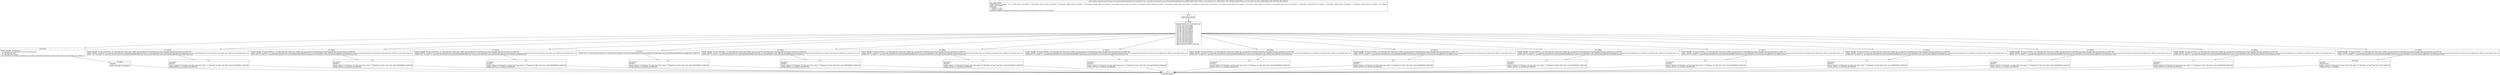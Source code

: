 digraph "CFG forandroidx.constraintlayout.core.motion.key.MotionKeyTimeCycle.setValue(IF)Z" {
Node_36 [shape=record,label="{36\:\ ?|MTH_ENTER_BLOCK\l}"];
Node_38 [shape=record,label="{38\:\ 0x0000|0x0000: SWITCH  (r2 I:?? A[D('type' int)])\l case 304: goto B:55:0x009f\l case 305: goto B:54:0x0094\l case 306: goto B:53:0x0089\l case 307: goto B:52:0x007e\l case 308: goto B:51:0x0073\l case 309: goto B:50:0x0068\l case 310: goto B:49:0x005d\l case 311: goto B:48:0x0052\l case 312: goto B:47:0x0047\l case 315: goto B:46:0x003c\l case 401: goto B:45:0x0030\l case 403: goto B:44:0x002c\l case 416: goto B:43:0x0020\l case 423: goto B:42:0x0014\l case 424: goto B:41:0x0008\l default: goto B:39:0x0003  (LINE:160)\l}"];
Node_39 [shape=record,label="{39\:\ 0x0003|0x0003: INVOKE  (r0 I:boolean) = \l  (r1 I:androidx.constraintlayout.core.motion.key.MotionKey)\l  (r2 I:int A[D('type' int)])\l  (r3 I:float A[D('value' float)])\l type: SUPER call: androidx.constraintlayout.core.motion.key.MotionKey.setValue(int, float):boolean A[MD:(int, float):boolean (m)] (LINE:207)\l}"];
Node_40 [shape=record,label="{40\:\ 0x0007|RETURN\l|0x0007: RETURN  (r0 I:boolean) \l}"];
Node_37 [shape=record,label="{37\:\ ?|MTH_EXIT_BLOCK\l}"];
Node_41 [shape=record,label="{41\:\ 0x0008|0x0008: INVOKE  (r0 I:java.lang.Float) = (r3 I:float A[D('value' float)]) type: STATIC call: java.lang.Float.valueOf(float):java.lang.Float A[MD:(float):java.lang.Float (c)] (LINE:204)\l0x000c: INVOKE  (r0 I:float) = (r1 I:androidx.constraintlayout.core.motion.key.MotionKeyTimeCycle), (r0 I:java.lang.Object) type: VIRTUAL call: androidx.constraintlayout.core.motion.key.MotionKeyTimeCycle.toFloat(java.lang.Object):float A[MD:(java.lang.Object):float (m)]\l0x0010: IPUT  (r0 I:float), (r1 I:androidx.constraintlayout.core.motion.key.MotionKeyTimeCycle) androidx.constraintlayout.core.motion.key.MotionKeyTimeCycle.mWaveOffset float \l}"];
Node_58 [shape=record,label="{58\:\ ?|SYNTHETIC\lRETURN\l|0x00aa: CONST  (r0 I:??[boolean, int, float, short, byte, char]) = (1 ??[boolean, int, float, short, byte, char]) A[SYNTHETIC] (LINE:209)\l0x00ab: RETURN  (r0 I:boolean) A[SYNTHETIC]\l}"];
Node_42 [shape=record,label="{42\:\ 0x0014|0x0014: INVOKE  (r0 I:java.lang.Float) = (r3 I:float A[D('value' float)]) type: STATIC call: java.lang.Float.valueOf(float):java.lang.Float A[MD:(float):java.lang.Float (c)] (LINE:201)\l0x0018: INVOKE  (r0 I:float) = (r1 I:androidx.constraintlayout.core.motion.key.MotionKeyTimeCycle), (r0 I:java.lang.Object) type: VIRTUAL call: androidx.constraintlayout.core.motion.key.MotionKeyTimeCycle.toFloat(java.lang.Object):float A[MD:(java.lang.Object):float (m)]\l0x001c: IPUT  (r0 I:float), (r1 I:androidx.constraintlayout.core.motion.key.MotionKeyTimeCycle) androidx.constraintlayout.core.motion.key.MotionKeyTimeCycle.mWavePeriod float \l}"];
Node_59 [shape=record,label="{59\:\ ?|SYNTHETIC\lRETURN\l|0x00aa: CONST  (r0 I:??[boolean, int, float, short, byte, char]) = (1 ??[boolean, int, float, short, byte, char]) A[SYNTHETIC] (LINE:209)\l0x00ab: RETURN  (r0 I:boolean) A[SYNTHETIC]\l}"];
Node_43 [shape=record,label="{43\:\ 0x0020|0x0020: INVOKE  (r0 I:java.lang.Float) = (r3 I:float A[D('value' float)]) type: STATIC call: java.lang.Float.valueOf(float):java.lang.Float A[MD:(float):java.lang.Float (c)] (LINE:189)\l0x0024: INVOKE  (r0 I:float) = (r1 I:androidx.constraintlayout.core.motion.key.MotionKeyTimeCycle), (r0 I:java.lang.Object) type: VIRTUAL call: androidx.constraintlayout.core.motion.key.MotionKeyTimeCycle.toFloat(java.lang.Object):float A[MD:(java.lang.Object):float (m)]\l0x0028: IPUT  (r0 I:float), (r1 I:androidx.constraintlayout.core.motion.key.MotionKeyTimeCycle) androidx.constraintlayout.core.motion.key.MotionKeyTimeCycle.mTransitionPathRotate float \l}"];
Node_60 [shape=record,label="{60\:\ ?|SYNTHETIC\lRETURN\l|0x00aa: CONST  (r0 I:??[boolean, int, float, short, byte, char]) = (1 ??[boolean, int, float, short, byte, char]) A[SYNTHETIC] (LINE:209)\l0x00ab: RETURN  (r0 I:boolean) A[SYNTHETIC]\l}"];
Node_44 [shape=record,label="{44\:\ 0x002c|0x002c: IPUT  (r3 I:float A[D('value' float)]), (r1 I:androidx.constraintlayout.core.motion.key.MotionKeyTimeCycle) androidx.constraintlayout.core.motion.key.MotionKeyTimeCycle.mAlpha float  (LINE:162)\l}"];
Node_61 [shape=record,label="{61\:\ ?|SYNTHETIC\lRETURN\l|0x00aa: CONST  (r0 I:??[boolean, int, float, short, byte, char]) = (1 ??[boolean, int, float, short, byte, char]) A[SYNTHETIC] (LINE:209)\l0x00ab: RETURN  (r0 I:boolean) A[SYNTHETIC]\l}"];
Node_45 [shape=record,label="{45\:\ 0x0030|0x0030: INVOKE  (r0 I:java.lang.Float) = (r3 I:float A[D('value' float)]) type: STATIC call: java.lang.Float.valueOf(float):java.lang.Float A[MD:(float):java.lang.Float (c)] (LINE:165)\l0x0034: INVOKE  (r0 I:int) = (r1 I:androidx.constraintlayout.core.motion.key.MotionKeyTimeCycle), (r0 I:java.lang.Object) type: VIRTUAL call: androidx.constraintlayout.core.motion.key.MotionKeyTimeCycle.toInt(java.lang.Object):int A[MD:(java.lang.Object):int (m)]\l0x0038: IPUT  (r0 I:int), (r1 I:androidx.constraintlayout.core.motion.key.MotionKeyTimeCycle) androidx.constraintlayout.core.motion.key.MotionKeyTimeCycle.mCurveFit int \l}"];
Node_62 [shape=record,label="{62\:\ ?|SYNTHETIC\lRETURN\l|0x00aa: CONST  (r0 I:??[boolean, int, float, short, byte, char]) = (1 ??[boolean, int, float, short, byte, char]) A[SYNTHETIC] (LINE:209)\l0x00ab: RETURN  (r0 I:boolean) A[SYNTHETIC]\l}"];
Node_46 [shape=record,label="{46\:\ 0x003c|0x003c: INVOKE  (r0 I:java.lang.Float) = (r3 I:float A[D('value' float)]) type: STATIC call: java.lang.Float.valueOf(float):java.lang.Float A[MD:(float):java.lang.Float (c)] (LINE:171)\l0x0040: INVOKE  (r0 I:float) = (r1 I:androidx.constraintlayout.core.motion.key.MotionKeyTimeCycle), (r0 I:java.lang.Object) type: VIRTUAL call: androidx.constraintlayout.core.motion.key.MotionKeyTimeCycle.toFloat(java.lang.Object):float A[MD:(java.lang.Object):float (m)]\l0x0044: IPUT  (r0 I:float), (r1 I:androidx.constraintlayout.core.motion.key.MotionKeyTimeCycle) androidx.constraintlayout.core.motion.key.MotionKeyTimeCycle.mProgress float \l}"];
Node_63 [shape=record,label="{63\:\ ?|SYNTHETIC\lRETURN\l|0x00aa: CONST  (r0 I:??[boolean, int, float, short, byte, char]) = (1 ??[boolean, int, float, short, byte, char]) A[SYNTHETIC] (LINE:209)\l0x00ab: RETURN  (r0 I:boolean) A[SYNTHETIC]\l}"];
Node_47 [shape=record,label="{47\:\ 0x0047|0x0047: INVOKE  (r0 I:java.lang.Float) = (r3 I:float A[D('value' float)]) type: STATIC call: java.lang.Float.valueOf(float):java.lang.Float A[MD:(float):java.lang.Float (c)] (LINE:186)\l0x004b: INVOKE  (r0 I:float) = (r1 I:androidx.constraintlayout.core.motion.key.MotionKeyTimeCycle), (r0 I:java.lang.Object) type: VIRTUAL call: androidx.constraintlayout.core.motion.key.MotionKeyTimeCycle.toFloat(java.lang.Object):float A[MD:(java.lang.Object):float (m)]\l0x004f: IPUT  (r0 I:float), (r1 I:androidx.constraintlayout.core.motion.key.MotionKeyTimeCycle) androidx.constraintlayout.core.motion.key.MotionKeyTimeCycle.mScaleY float \l}"];
Node_64 [shape=record,label="{64\:\ ?|SYNTHETIC\lRETURN\l|0x00aa: CONST  (r0 I:??[boolean, int, float, short, byte, char]) = (1 ??[boolean, int, float, short, byte, char]) A[SYNTHETIC] (LINE:209)\l0x00ab: RETURN  (r0 I:boolean) A[SYNTHETIC]\l}"];
Node_48 [shape=record,label="{48\:\ 0x0052|0x0052: INVOKE  (r0 I:java.lang.Float) = (r3 I:float A[D('value' float)]) type: STATIC call: java.lang.Float.valueOf(float):java.lang.Float A[MD:(float):java.lang.Float (c)] (LINE:183)\l0x0056: INVOKE  (r0 I:float) = (r1 I:androidx.constraintlayout.core.motion.key.MotionKeyTimeCycle), (r0 I:java.lang.Object) type: VIRTUAL call: androidx.constraintlayout.core.motion.key.MotionKeyTimeCycle.toFloat(java.lang.Object):float A[MD:(java.lang.Object):float (m)]\l0x005a: IPUT  (r0 I:float), (r1 I:androidx.constraintlayout.core.motion.key.MotionKeyTimeCycle) androidx.constraintlayout.core.motion.key.MotionKeyTimeCycle.mScaleX float \l}"];
Node_65 [shape=record,label="{65\:\ ?|SYNTHETIC\lRETURN\l|0x00aa: CONST  (r0 I:??[boolean, int, float, short, byte, char]) = (1 ??[boolean, int, float, short, byte, char]) A[SYNTHETIC] (LINE:209)\l0x00ab: RETURN  (r0 I:boolean) A[SYNTHETIC]\l}"];
Node_49 [shape=record,label="{49\:\ 0x005d|0x005d: INVOKE  (r0 I:java.lang.Float) = (r3 I:float A[D('value' float)]) type: STATIC call: java.lang.Float.valueOf(float):java.lang.Float A[MD:(float):java.lang.Float (c)] (LINE:174)\l0x0061: INVOKE  (r0 I:float) = (r1 I:androidx.constraintlayout.core.motion.key.MotionKeyTimeCycle), (r0 I:java.lang.Object) type: VIRTUAL call: androidx.constraintlayout.core.motion.key.MotionKeyTimeCycle.toFloat(java.lang.Object):float A[MD:(java.lang.Object):float (m)]\l0x0065: IPUT  (r0 I:float), (r1 I:androidx.constraintlayout.core.motion.key.MotionKeyTimeCycle) androidx.constraintlayout.core.motion.key.MotionKeyTimeCycle.mRotation float \l}"];
Node_66 [shape=record,label="{66\:\ ?|SYNTHETIC\lRETURN\l|0x00aa: CONST  (r0 I:??[boolean, int, float, short, byte, char]) = (1 ??[boolean, int, float, short, byte, char]) A[SYNTHETIC] (LINE:209)\l0x00ab: RETURN  (r0 I:boolean) A[SYNTHETIC]\l}"];
Node_50 [shape=record,label="{50\:\ 0x0068|0x0068: INVOKE  (r0 I:java.lang.Float) = (r3 I:float A[D('value' float)]) type: STATIC call: java.lang.Float.valueOf(float):java.lang.Float A[MD:(float):java.lang.Float (c)] (LINE:180)\l0x006c: INVOKE  (r0 I:float) = (r1 I:androidx.constraintlayout.core.motion.key.MotionKeyTimeCycle), (r0 I:java.lang.Object) type: VIRTUAL call: androidx.constraintlayout.core.motion.key.MotionKeyTimeCycle.toFloat(java.lang.Object):float A[MD:(java.lang.Object):float (m)]\l0x0070: IPUT  (r0 I:float), (r1 I:androidx.constraintlayout.core.motion.key.MotionKeyTimeCycle) androidx.constraintlayout.core.motion.key.MotionKeyTimeCycle.mRotationY float \l}"];
Node_67 [shape=record,label="{67\:\ ?|SYNTHETIC\lRETURN\l|0x00aa: CONST  (r0 I:??[boolean, int, float, short, byte, char]) = (1 ??[boolean, int, float, short, byte, char]) A[SYNTHETIC] (LINE:209)\l0x00ab: RETURN  (r0 I:boolean) A[SYNTHETIC]\l}"];
Node_51 [shape=record,label="{51\:\ 0x0073|0x0073: INVOKE  (r0 I:java.lang.Float) = (r3 I:float A[D('value' float)]) type: STATIC call: java.lang.Float.valueOf(float):java.lang.Float A[MD:(float):java.lang.Float (c)] (LINE:177)\l0x0077: INVOKE  (r0 I:float) = (r1 I:androidx.constraintlayout.core.motion.key.MotionKeyTimeCycle), (r0 I:java.lang.Object) type: VIRTUAL call: androidx.constraintlayout.core.motion.key.MotionKeyTimeCycle.toFloat(java.lang.Object):float A[MD:(java.lang.Object):float (m)]\l0x007b: IPUT  (r0 I:float), (r1 I:androidx.constraintlayout.core.motion.key.MotionKeyTimeCycle) androidx.constraintlayout.core.motion.key.MotionKeyTimeCycle.mRotationX float \l}"];
Node_68 [shape=record,label="{68\:\ ?|SYNTHETIC\lRETURN\l|0x00aa: CONST  (r0 I:??[boolean, int, float, short, byte, char]) = (1 ??[boolean, int, float, short, byte, char]) A[SYNTHETIC] (LINE:209)\l0x00ab: RETURN  (r0 I:boolean) A[SYNTHETIC]\l}"];
Node_52 [shape=record,label="{52\:\ 0x007e|0x007e: INVOKE  (r0 I:java.lang.Float) = (r3 I:float A[D('value' float)]) type: STATIC call: java.lang.Float.valueOf(float):java.lang.Float A[MD:(float):java.lang.Float (c)] (LINE:168)\l0x0082: INVOKE  (r0 I:float) = (r1 I:androidx.constraintlayout.core.motion.key.MotionKeyTimeCycle), (r0 I:java.lang.Object) type: VIRTUAL call: androidx.constraintlayout.core.motion.key.MotionKeyTimeCycle.toFloat(java.lang.Object):float A[MD:(java.lang.Object):float (m)]\l0x0086: IPUT  (r0 I:float), (r1 I:androidx.constraintlayout.core.motion.key.MotionKeyTimeCycle) androidx.constraintlayout.core.motion.key.MotionKeyTimeCycle.mElevation float \l}"];
Node_69 [shape=record,label="{69\:\ ?|SYNTHETIC\lRETURN\l|0x00aa: CONST  (r0 I:??[boolean, int, float, short, byte, char]) = (1 ??[boolean, int, float, short, byte, char]) A[SYNTHETIC] (LINE:209)\l0x00ab: RETURN  (r0 I:boolean) A[SYNTHETIC]\l}"];
Node_53 [shape=record,label="{53\:\ 0x0089|0x0089: INVOKE  (r0 I:java.lang.Float) = (r3 I:float A[D('value' float)]) type: STATIC call: java.lang.Float.valueOf(float):java.lang.Float A[MD:(float):java.lang.Float (c)] (LINE:198)\l0x008d: INVOKE  (r0 I:float) = (r1 I:androidx.constraintlayout.core.motion.key.MotionKeyTimeCycle), (r0 I:java.lang.Object) type: VIRTUAL call: androidx.constraintlayout.core.motion.key.MotionKeyTimeCycle.toFloat(java.lang.Object):float A[MD:(java.lang.Object):float (m)]\l0x0091: IPUT  (r0 I:float), (r1 I:androidx.constraintlayout.core.motion.key.MotionKeyTimeCycle) androidx.constraintlayout.core.motion.key.MotionKeyTimeCycle.mTranslationZ float \l}"];
Node_70 [shape=record,label="{70\:\ ?|SYNTHETIC\lRETURN\l|0x00aa: CONST  (r0 I:??[boolean, int, float, short, byte, char]) = (1 ??[boolean, int, float, short, byte, char]) A[SYNTHETIC] (LINE:209)\l0x00ab: RETURN  (r0 I:boolean) A[SYNTHETIC]\l}"];
Node_54 [shape=record,label="{54\:\ 0x0094|0x0094: INVOKE  (r0 I:java.lang.Float) = (r3 I:float A[D('value' float)]) type: STATIC call: java.lang.Float.valueOf(float):java.lang.Float A[MD:(float):java.lang.Float (c)] (LINE:195)\l0x0098: INVOKE  (r0 I:float) = (r1 I:androidx.constraintlayout.core.motion.key.MotionKeyTimeCycle), (r0 I:java.lang.Object) type: VIRTUAL call: androidx.constraintlayout.core.motion.key.MotionKeyTimeCycle.toFloat(java.lang.Object):float A[MD:(java.lang.Object):float (m)]\l0x009c: IPUT  (r0 I:float), (r1 I:androidx.constraintlayout.core.motion.key.MotionKeyTimeCycle) androidx.constraintlayout.core.motion.key.MotionKeyTimeCycle.mTranslationY float \l}"];
Node_71 [shape=record,label="{71\:\ ?|SYNTHETIC\lRETURN\l|0x00aa: CONST  (r0 I:??[boolean, int, float, short, byte, char]) = (1 ??[boolean, int, float, short, byte, char]) A[SYNTHETIC] (LINE:209)\l0x00ab: RETURN  (r0 I:boolean) A[SYNTHETIC]\l}"];
Node_55 [shape=record,label="{55\:\ 0x009f|0x009f: INVOKE  (r0 I:java.lang.Float) = (r3 I:float A[D('value' float)]) type: STATIC call: java.lang.Float.valueOf(float):java.lang.Float A[MD:(float):java.lang.Float (c)] (LINE:192)\l0x00a3: INVOKE  (r0 I:float) = (r1 I:androidx.constraintlayout.core.motion.key.MotionKeyTimeCycle), (r0 I:java.lang.Object) type: VIRTUAL call: androidx.constraintlayout.core.motion.key.MotionKeyTimeCycle.toFloat(java.lang.Object):float A[MD:(java.lang.Object):float (m)]\l0x00a7: IPUT  (r0 I:float), (r1 I:androidx.constraintlayout.core.motion.key.MotionKeyTimeCycle) androidx.constraintlayout.core.motion.key.MotionKeyTimeCycle.mTranslationX float \l}"];
Node_56 [shape=record,label="{56\:\ 0x00aa|RETURN\lORIG_RETURN\l|0x00aa: CONST  (r0 I:??[boolean, int, float, short, byte, char]) = (1 ??[boolean, int, float, short, byte, char])  (LINE:209)\l0x00ab: RETURN  (r0 I:boolean) \l}"];
MethodNode[shape=record,label="{public boolean androidx.constraintlayout.core.motion.key.MotionKeyTimeCycle.setValue((r1 'this' I:androidx.constraintlayout.core.motion.key.MotionKeyTimeCycle A[IMMUTABLE_TYPE, THIS]), (r2 I:int A[D('type' int), IMMUTABLE_TYPE, METHOD_ARGUMENT]), (r3 I:float A[D('value' float), IMMUTABLE_TYPE, METHOD_ARGUMENT]))  | USE_LINES_HINTS\lCROSS_EDGE: B:57:0x00ab \-\> B:37:?, CROSS_EDGE: B:42:0x0014 \-\> B:56:0x00aa, CROSS_EDGE: B:43:0x0020 \-\> B:56:0x00aa, CROSS_EDGE: B:44:0x002c \-\> B:56:0x00aa, CROSS_EDGE: B:45:0x0030 \-\> B:56:0x00aa, CROSS_EDGE: B:46:0x003c \-\> B:56:0x00aa, CROSS_EDGE: B:47:0x0047 \-\> B:56:0x00aa, CROSS_EDGE: B:48:0x0052 \-\> B:56:0x00aa, CROSS_EDGE: B:49:0x005d \-\> B:56:0x00aa, CROSS_EDGE: B:50:0x0068 \-\> B:56:0x00aa, CROSS_EDGE: B:51:0x0073 \-\> B:56:0x00aa, CROSS_EDGE: B:52:0x007e \-\> B:56:0x00aa, CROSS_EDGE: B:53:0x0089 \-\> B:56:0x00aa, CROSS_EDGE: B:54:0x0094 \-\> B:56:0x00aa, CROSS_EDGE: B:55:0x009f \-\> B:56:0x00aa\lINLINE_NOT_NEEDED\lDebug Info:\l  \-1 \-0x00e9: r2 'type' I\l  \-1 \-0x00e9: r3 'value' F\lMETHOD_OVERRIDE: [androidx.constraintlayout.core.motion.utils.TypedValues.setValue(int, float):boolean]\l}"];
MethodNode -> Node_36;Node_36 -> Node_38;
Node_38 -> Node_39;
Node_38 -> Node_41;
Node_38 -> Node_42;
Node_38 -> Node_43;
Node_38 -> Node_44;
Node_38 -> Node_45;
Node_38 -> Node_46;
Node_38 -> Node_47;
Node_38 -> Node_48;
Node_38 -> Node_49;
Node_38 -> Node_50;
Node_38 -> Node_51;
Node_38 -> Node_52;
Node_38 -> Node_53;
Node_38 -> Node_54;
Node_38 -> Node_55;
Node_39 -> Node_40;
Node_40 -> Node_37;
Node_41 -> Node_58;
Node_58 -> Node_37;
Node_42 -> Node_59;
Node_59 -> Node_37;
Node_43 -> Node_60;
Node_60 -> Node_37;
Node_44 -> Node_61;
Node_61 -> Node_37;
Node_45 -> Node_62;
Node_62 -> Node_37;
Node_46 -> Node_63;
Node_63 -> Node_37;
Node_47 -> Node_64;
Node_64 -> Node_37;
Node_48 -> Node_65;
Node_65 -> Node_37;
Node_49 -> Node_66;
Node_66 -> Node_37;
Node_50 -> Node_67;
Node_67 -> Node_37;
Node_51 -> Node_68;
Node_68 -> Node_37;
Node_52 -> Node_69;
Node_69 -> Node_37;
Node_53 -> Node_70;
Node_70 -> Node_37;
Node_54 -> Node_71;
Node_71 -> Node_37;
Node_55 -> Node_56;
Node_56 -> Node_37;
}

